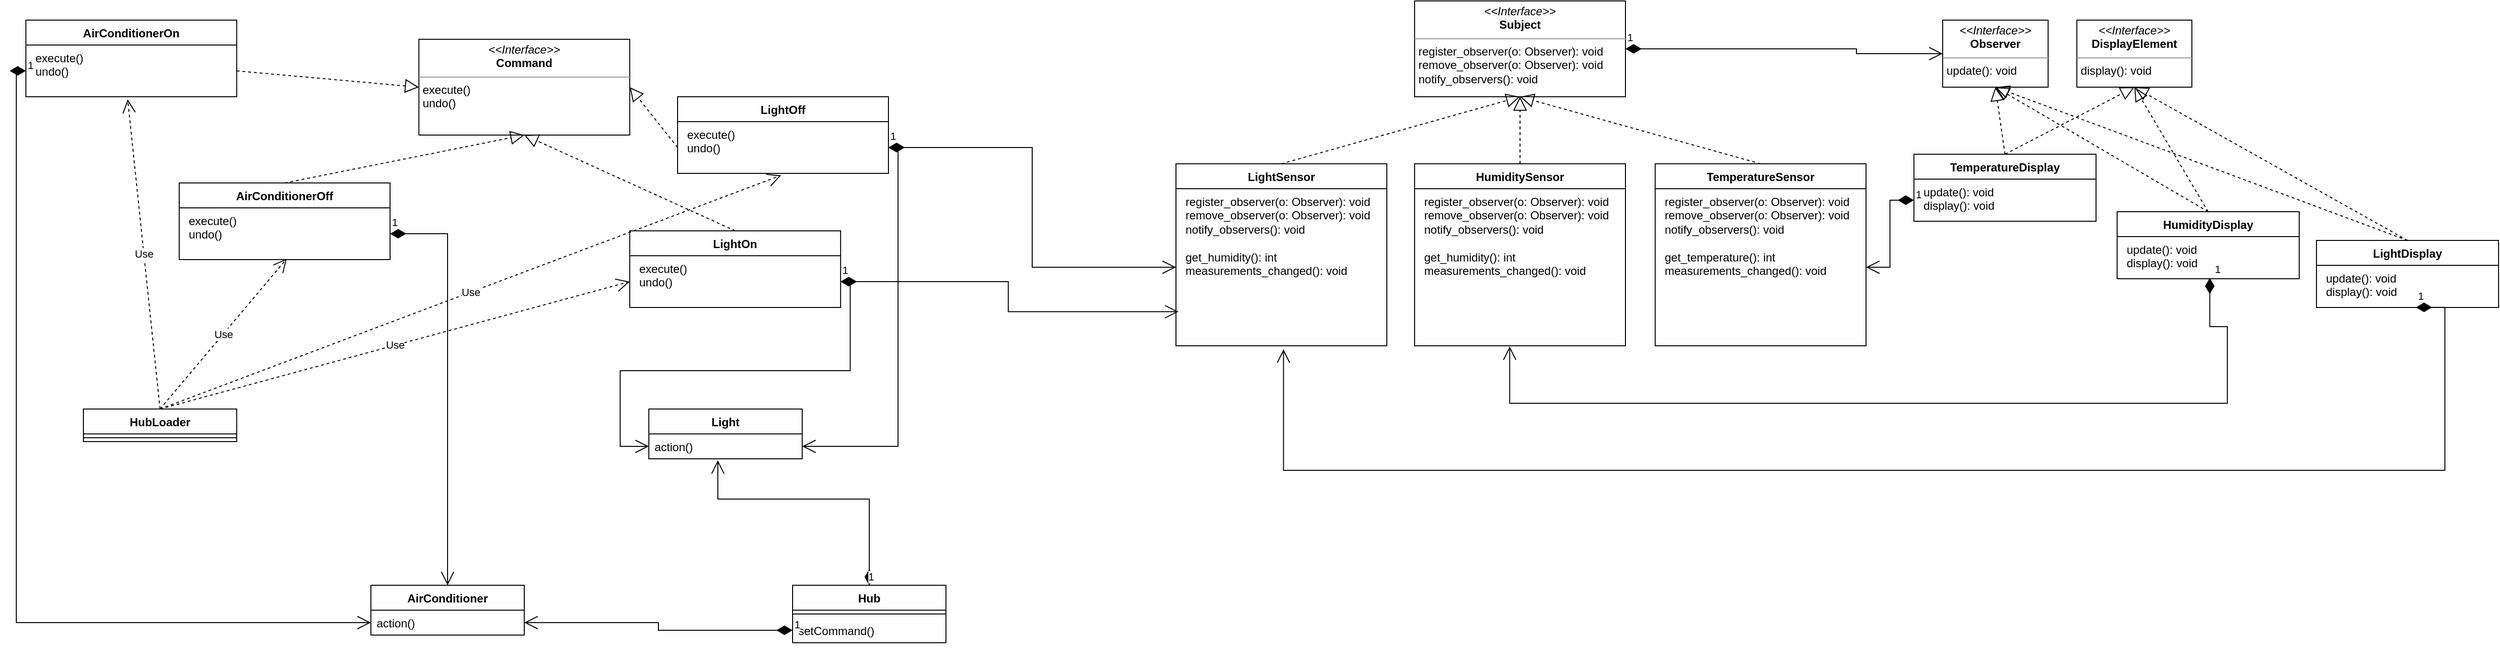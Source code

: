 <mxfile version="22.0.8" type="github">
  <diagram name="Страница — 1" id="e6R8NmJ5cwCOA_7DKm6S">
    <mxGraphModel dx="5405" dy="1255" grid="1" gridSize="10" guides="1" tooltips="1" connect="1" arrows="1" fold="1" page="1" pageScale="1" pageWidth="827" pageHeight="1169" math="0" shadow="0">
      <root>
        <mxCell id="0" />
        <mxCell id="1" parent="0" />
        <mxCell id="ES4Purk-44o4Dzp5gSK--14" value="&lt;p style=&quot;margin:0px;margin-top:4px;text-align:center;&quot;&gt;&lt;i&gt;&amp;lt;&amp;lt;Interface&amp;gt;&amp;gt;&lt;/i&gt;&lt;br&gt;&lt;b&gt;Command&lt;/b&gt;&lt;/p&gt;&lt;hr size=&quot;1&quot;&gt;&lt;p style=&quot;margin:0px;margin-left:4px;&quot;&gt;execute()&lt;/p&gt;&lt;p style=&quot;margin:0px;margin-left:4px;&quot;&gt;undo()&lt;/p&gt;" style="verticalAlign=top;align=left;overflow=fill;fontSize=12;fontFamily=Helvetica;html=1;whiteSpace=wrap;" parent="1" vertex="1">
          <mxGeometry x="-2279.91" y="60" width="220" height="100" as="geometry" />
        </mxCell>
        <mxCell id="ES4Purk-44o4Dzp5gSK--17" value="LightOn" style="swimlane;fontStyle=1;align=center;verticalAlign=top;childLayout=stackLayout;horizontal=1;startSize=26;horizontalStack=0;resizeParent=1;resizeParentMax=0;resizeLast=0;collapsible=1;marginBottom=0;whiteSpace=wrap;html=1;" parent="1" vertex="1">
          <mxGeometry x="-2059.91" y="260" width="220" height="80" as="geometry" />
        </mxCell>
        <mxCell id="ES4Purk-44o4Dzp5gSK--18" value="&lt;p style=&quot;border-color: var(--border-color); margin: 0px 0px 0px 4px;&quot;&gt;execute()&lt;/p&gt;&lt;p style=&quot;border-color: var(--border-color); margin: 0px 0px 0px 4px;&quot;&gt;undo()&lt;/p&gt;" style="text;strokeColor=none;fillColor=none;align=left;verticalAlign=top;spacingLeft=4;spacingRight=4;overflow=hidden;rotatable=0;points=[[0,0.5],[1,0.5]];portConstraint=eastwest;whiteSpace=wrap;html=1;" parent="ES4Purk-44o4Dzp5gSK--17" vertex="1">
          <mxGeometry y="26" width="220" height="54" as="geometry" />
        </mxCell>
        <mxCell id="ES4Purk-44o4Dzp5gSK--19" value="" style="endArrow=block;dashed=1;endFill=0;endSize=12;html=1;rounded=0;exitX=0.5;exitY=0;exitDx=0;exitDy=0;entryX=0.5;entryY=1;entryDx=0;entryDy=0;" parent="1" source="ES4Purk-44o4Dzp5gSK--17" target="ES4Purk-44o4Dzp5gSK--14" edge="1">
          <mxGeometry width="160" relative="1" as="geometry">
            <mxPoint x="-2109.91" y="260" as="sourcePoint" />
            <mxPoint x="-1949.91" y="260" as="targetPoint" />
          </mxGeometry>
        </mxCell>
        <mxCell id="ES4Purk-44o4Dzp5gSK--36" value="LightOff" style="swimlane;fontStyle=1;align=center;verticalAlign=top;childLayout=stackLayout;horizontal=1;startSize=26;horizontalStack=0;resizeParent=1;resizeParentMax=0;resizeLast=0;collapsible=1;marginBottom=0;whiteSpace=wrap;html=1;" parent="1" vertex="1">
          <mxGeometry x="-2010" y="120" width="220" height="80" as="geometry" />
        </mxCell>
        <mxCell id="ES4Purk-44o4Dzp5gSK--37" value="&lt;p style=&quot;border-color: var(--border-color); margin: 0px 0px 0px 4px;&quot;&gt;execute()&lt;/p&gt;&lt;p style=&quot;border-color: var(--border-color); margin: 0px 0px 0px 4px;&quot;&gt;undo()&lt;/p&gt;" style="text;strokeColor=none;fillColor=none;align=left;verticalAlign=top;spacingLeft=4;spacingRight=4;overflow=hidden;rotatable=0;points=[[0,0.5],[1,0.5]];portConstraint=eastwest;whiteSpace=wrap;html=1;" parent="ES4Purk-44o4Dzp5gSK--36" vertex="1">
          <mxGeometry y="26" width="220" height="54" as="geometry" />
        </mxCell>
        <mxCell id="ES4Purk-44o4Dzp5gSK--38" value="" style="endArrow=block;dashed=1;endFill=0;endSize=12;html=1;rounded=0;exitX=0;exitY=0.5;exitDx=0;exitDy=0;entryX=1;entryY=0.5;entryDx=0;entryDy=0;" parent="1" source="ES4Purk-44o4Dzp5gSK--37" target="ES4Purk-44o4Dzp5gSK--14" edge="1">
          <mxGeometry width="160" relative="1" as="geometry">
            <mxPoint x="-2149.91" y="280" as="sourcePoint" />
            <mxPoint x="-2149.91" y="190" as="targetPoint" />
          </mxGeometry>
        </mxCell>
        <mxCell id="ES4Purk-44o4Dzp5gSK--44" value="AirConditionerOn" style="swimlane;fontStyle=1;align=center;verticalAlign=top;childLayout=stackLayout;horizontal=1;startSize=26;horizontalStack=0;resizeParent=1;resizeParentMax=0;resizeLast=0;collapsible=1;marginBottom=0;whiteSpace=wrap;html=1;" parent="1" vertex="1">
          <mxGeometry x="-2690.0" y="40" width="220" height="80" as="geometry" />
        </mxCell>
        <mxCell id="ES4Purk-44o4Dzp5gSK--45" value="&lt;p style=&quot;border-color: var(--border-color); margin: 0px 0px 0px 4px;&quot;&gt;execute()&lt;/p&gt;&lt;p style=&quot;border-color: var(--border-color); margin: 0px 0px 0px 4px;&quot;&gt;undo()&lt;/p&gt;" style="text;strokeColor=none;fillColor=none;align=left;verticalAlign=top;spacingLeft=4;spacingRight=4;overflow=hidden;rotatable=0;points=[[0,0.5],[1,0.5]];portConstraint=eastwest;whiteSpace=wrap;html=1;" parent="ES4Purk-44o4Dzp5gSK--44" vertex="1">
          <mxGeometry y="26" width="220" height="54" as="geometry" />
        </mxCell>
        <mxCell id="ES4Purk-44o4Dzp5gSK--46" value="AirConditionerOff" style="swimlane;fontStyle=1;align=center;verticalAlign=top;childLayout=stackLayout;horizontal=1;startSize=26;horizontalStack=0;resizeParent=1;resizeParentMax=0;resizeLast=0;collapsible=1;marginBottom=0;whiteSpace=wrap;html=1;" parent="1" vertex="1">
          <mxGeometry x="-2530.0" y="210" width="220" height="80" as="geometry" />
        </mxCell>
        <mxCell id="ES4Purk-44o4Dzp5gSK--47" value="&lt;p style=&quot;border-color: var(--border-color); margin: 0px 0px 0px 4px;&quot;&gt;execute()&lt;/p&gt;&lt;p style=&quot;border-color: var(--border-color); margin: 0px 0px 0px 4px;&quot;&gt;undo()&lt;/p&gt;" style="text;strokeColor=none;fillColor=none;align=left;verticalAlign=top;spacingLeft=4;spacingRight=4;overflow=hidden;rotatable=0;points=[[0,0.5],[1,0.5]];portConstraint=eastwest;whiteSpace=wrap;html=1;" parent="ES4Purk-44o4Dzp5gSK--46" vertex="1">
          <mxGeometry y="26" width="220" height="54" as="geometry" />
        </mxCell>
        <mxCell id="ES4Purk-44o4Dzp5gSK--48" value="" style="endArrow=block;dashed=1;endFill=0;endSize=12;html=1;rounded=0;exitX=0.5;exitY=0;exitDx=0;exitDy=0;entryX=0.5;entryY=1;entryDx=0;entryDy=0;" parent="1" source="ES4Purk-44o4Dzp5gSK--46" target="ES4Purk-44o4Dzp5gSK--14" edge="1">
          <mxGeometry width="160" relative="1" as="geometry">
            <mxPoint x="-1929.91" y="240" as="sourcePoint" />
            <mxPoint x="-2159.91" y="170" as="targetPoint" />
          </mxGeometry>
        </mxCell>
        <mxCell id="ES4Purk-44o4Dzp5gSK--49" value="" style="endArrow=block;dashed=1;endFill=0;endSize=12;html=1;rounded=0;exitX=1;exitY=0.5;exitDx=0;exitDy=0;entryX=0;entryY=0.5;entryDx=0;entryDy=0;" parent="1" source="ES4Purk-44o4Dzp5gSK--45" target="ES4Purk-44o4Dzp5gSK--14" edge="1">
          <mxGeometry width="160" relative="1" as="geometry">
            <mxPoint x="-1919.91" y="370" as="sourcePoint" />
            <mxPoint x="-2159.91" y="170" as="targetPoint" />
          </mxGeometry>
        </mxCell>
        <mxCell id="ES4Purk-44o4Dzp5gSK--50" value="Light" style="swimlane;fontStyle=1;align=center;verticalAlign=top;childLayout=stackLayout;horizontal=1;startSize=26;horizontalStack=0;resizeParent=1;resizeParentMax=0;resizeLast=0;collapsible=1;marginBottom=0;whiteSpace=wrap;html=1;" parent="1" vertex="1">
          <mxGeometry x="-2040.0" y="446" width="160" height="52" as="geometry" />
        </mxCell>
        <mxCell id="ES4Purk-44o4Dzp5gSK--53" value="action()" style="text;strokeColor=none;fillColor=none;align=left;verticalAlign=top;spacingLeft=4;spacingRight=4;overflow=hidden;rotatable=0;points=[[0,0.5],[1,0.5]];portConstraint=eastwest;whiteSpace=wrap;html=1;" parent="ES4Purk-44o4Dzp5gSK--50" vertex="1">
          <mxGeometry y="26" width="160" height="26" as="geometry" />
        </mxCell>
        <mxCell id="ES4Purk-44o4Dzp5gSK--54" value="1" style="endArrow=open;html=1;endSize=12;startArrow=diamondThin;startSize=14;startFill=1;edgeStyle=orthogonalEdgeStyle;align=left;verticalAlign=bottom;rounded=0;entryX=0.45;entryY=1.056;entryDx=0;entryDy=0;exitX=0.5;exitY=0;exitDx=0;exitDy=0;entryPerimeter=0;" parent="1" source="ES4Purk-44o4Dzp5gSK--61" target="ES4Purk-44o4Dzp5gSK--53" edge="1">
          <mxGeometry x="-1" y="3" relative="1" as="geometry">
            <mxPoint x="-1609.91" y="150" as="sourcePoint" />
            <mxPoint x="-1679.91" y="316" as="targetPoint" />
            <Array as="points">
              <mxPoint x="-1810" y="540" />
              <mxPoint x="-1968" y="540" />
            </Array>
          </mxGeometry>
        </mxCell>
        <mxCell id="ES4Purk-44o4Dzp5gSK--55" value="1" style="endArrow=open;html=1;endSize=12;startArrow=diamondThin;startSize=14;startFill=1;edgeStyle=orthogonalEdgeStyle;align=left;verticalAlign=bottom;rounded=0;exitX=1;exitY=0.5;exitDx=0;exitDy=0;entryX=1;entryY=0.5;entryDx=0;entryDy=0;" parent="1" source="ES4Purk-44o4Dzp5gSK--37" target="ES4Purk-44o4Dzp5gSK--53" edge="1">
          <mxGeometry x="-1" y="3" relative="1" as="geometry">
            <mxPoint x="-1629.91" y="114" as="sourcePoint" />
            <mxPoint x="-1609.91" y="230" as="targetPoint" />
            <Array as="points">
              <mxPoint x="-1780" y="173" />
              <mxPoint x="-1780" y="485" />
            </Array>
          </mxGeometry>
        </mxCell>
        <mxCell id="ES4Purk-44o4Dzp5gSK--58" value="1" style="endArrow=open;html=1;endSize=12;startArrow=diamondThin;startSize=14;startFill=1;edgeStyle=orthogonalEdgeStyle;align=left;verticalAlign=bottom;rounded=0;exitX=1;exitY=0.5;exitDx=0;exitDy=0;entryX=0;entryY=0.5;entryDx=0;entryDy=0;" parent="1" source="ES4Purk-44o4Dzp5gSK--18" target="ES4Purk-44o4Dzp5gSK--53" edge="1">
          <mxGeometry x="-1" y="3" relative="1" as="geometry">
            <mxPoint x="-1759.91" y="263" as="sourcePoint" />
            <mxPoint x="-1689.91" y="489" as="targetPoint" />
          </mxGeometry>
        </mxCell>
        <mxCell id="ES4Purk-44o4Dzp5gSK--59" value="AirConditioner" style="swimlane;fontStyle=1;align=center;verticalAlign=top;childLayout=stackLayout;horizontal=1;startSize=26;horizontalStack=0;resizeParent=1;resizeParentMax=0;resizeLast=0;collapsible=1;marginBottom=0;whiteSpace=wrap;html=1;" parent="1" vertex="1">
          <mxGeometry x="-2330.0" y="630" width="160" height="52" as="geometry" />
        </mxCell>
        <mxCell id="ES4Purk-44o4Dzp5gSK--60" value="action()" style="text;strokeColor=none;fillColor=none;align=left;verticalAlign=top;spacingLeft=4;spacingRight=4;overflow=hidden;rotatable=0;points=[[0,0.5],[1,0.5]];portConstraint=eastwest;whiteSpace=wrap;html=1;" parent="ES4Purk-44o4Dzp5gSK--59" vertex="1">
          <mxGeometry y="26" width="160" height="26" as="geometry" />
        </mxCell>
        <mxCell id="ES4Purk-44o4Dzp5gSK--61" value="Hub" style="swimlane;fontStyle=1;align=center;verticalAlign=top;childLayout=stackLayout;horizontal=1;startSize=26;horizontalStack=0;resizeParent=1;resizeParentMax=0;resizeLast=0;collapsible=1;marginBottom=0;whiteSpace=wrap;html=1;" parent="1" vertex="1">
          <mxGeometry x="-1890" y="630" width="160" height="60" as="geometry" />
        </mxCell>
        <mxCell id="ES4Purk-44o4Dzp5gSK--63" value="" style="line;strokeWidth=1;fillColor=none;align=left;verticalAlign=middle;spacingTop=-1;spacingLeft=3;spacingRight=3;rotatable=0;labelPosition=right;points=[];portConstraint=eastwest;strokeColor=inherit;" parent="ES4Purk-44o4Dzp5gSK--61" vertex="1">
          <mxGeometry y="26" width="160" height="8" as="geometry" />
        </mxCell>
        <mxCell id="ES4Purk-44o4Dzp5gSK--64" value="setCommand()" style="text;strokeColor=none;fillColor=none;align=left;verticalAlign=top;spacingLeft=4;spacingRight=4;overflow=hidden;rotatable=0;points=[[0,0.5],[1,0.5]];portConstraint=eastwest;whiteSpace=wrap;html=1;" parent="ES4Purk-44o4Dzp5gSK--61" vertex="1">
          <mxGeometry y="34" width="160" height="26" as="geometry" />
        </mxCell>
        <mxCell id="ES4Purk-44o4Dzp5gSK--65" value="1" style="endArrow=open;html=1;endSize=12;startArrow=diamondThin;startSize=14;startFill=1;edgeStyle=orthogonalEdgeStyle;align=left;verticalAlign=bottom;rounded=0;exitX=1;exitY=0.5;exitDx=0;exitDy=0;entryX=0.5;entryY=0;entryDx=0;entryDy=0;" parent="1" source="ES4Purk-44o4Dzp5gSK--47" target="ES4Purk-44o4Dzp5gSK--59" edge="1">
          <mxGeometry x="-1" y="3" relative="1" as="geometry">
            <mxPoint x="-2339.91" y="529.5" as="sourcePoint" />
            <mxPoint x="-2399.91" y="600" as="targetPoint" />
            <Array as="points">
              <mxPoint x="-2250" y="263" />
            </Array>
          </mxGeometry>
        </mxCell>
        <mxCell id="ES4Purk-44o4Dzp5gSK--66" value="1" style="endArrow=open;html=1;endSize=12;startArrow=diamondThin;startSize=14;startFill=1;edgeStyle=orthogonalEdgeStyle;align=left;verticalAlign=bottom;rounded=0;exitX=0;exitY=0.5;exitDx=0;exitDy=0;entryX=0;entryY=0.5;entryDx=0;entryDy=0;" parent="1" source="ES4Purk-44o4Dzp5gSK--45" target="ES4Purk-44o4Dzp5gSK--60" edge="1">
          <mxGeometry x="-1" y="3" relative="1" as="geometry">
            <mxPoint x="-2389.91" y="469" as="sourcePoint" />
            <mxPoint x="-2299.91" y="625" as="targetPoint" />
          </mxGeometry>
        </mxCell>
        <mxCell id="LgK20xLnih33IUUHt0mr-1" value="1" style="endArrow=open;html=1;endSize=12;startArrow=diamondThin;startSize=14;startFill=1;edgeStyle=orthogonalEdgeStyle;align=left;verticalAlign=bottom;rounded=0;entryX=1;entryY=0.5;entryDx=0;entryDy=0;exitX=0;exitY=0.5;exitDx=0;exitDy=0;" parent="1" source="ES4Purk-44o4Dzp5gSK--64" target="ES4Purk-44o4Dzp5gSK--60" edge="1">
          <mxGeometry x="-1" y="3" relative="1" as="geometry">
            <mxPoint x="-1759.91" y="436.5" as="sourcePoint" />
            <mxPoint x="-1739.91" y="655.5" as="targetPoint" />
          </mxGeometry>
        </mxCell>
        <mxCell id="ij705wIb2gcpaPk8cedF-1" value="&lt;p style=&quot;margin:0px;margin-top:4px;text-align:center;&quot;&gt;&lt;i&gt;&amp;lt;&amp;lt;Interface&amp;gt;&amp;gt;&lt;/i&gt;&lt;br&gt;&lt;b&gt;Subject&lt;/b&gt;&lt;/p&gt;&lt;hr size=&quot;1&quot;&gt;&lt;p style=&quot;margin:0px;margin-left:4px;&quot;&gt;register_observer(o: Observer): void&lt;br&gt;remove_observer(o: Observer): void&lt;br&gt;&lt;/p&gt;&lt;p style=&quot;margin:0px;margin-left:4px;&quot;&gt;notify_observers(): void&lt;br&gt;&lt;/p&gt;" style="verticalAlign=top;align=left;overflow=fill;fontSize=12;fontFamily=Helvetica;html=1;whiteSpace=wrap;" vertex="1" parent="1">
          <mxGeometry x="-1241" y="20" width="220" height="100" as="geometry" />
        </mxCell>
        <mxCell id="ij705wIb2gcpaPk8cedF-2" value="&lt;p style=&quot;margin:0px;margin-top:4px;text-align:center;&quot;&gt;&lt;i&gt;&amp;lt;&amp;lt;Interface&amp;gt;&amp;gt;&lt;/i&gt;&lt;br&gt;&lt;b&gt;Observer&lt;/b&gt;&lt;/p&gt;&lt;hr size=&quot;1&quot;&gt;&lt;p style=&quot;margin:0px;margin-left:4px;&quot;&gt;update(): void&lt;br&gt;&lt;/p&gt;" style="verticalAlign=top;align=left;overflow=fill;fontSize=12;fontFamily=Helvetica;html=1;whiteSpace=wrap;" vertex="1" parent="1">
          <mxGeometry x="-690" y="40" width="110" height="70" as="geometry" />
        </mxCell>
        <mxCell id="ij705wIb2gcpaPk8cedF-3" value="&lt;p style=&quot;margin:0px;margin-top:4px;text-align:center;&quot;&gt;&lt;i&gt;&amp;lt;&amp;lt;Interface&amp;gt;&amp;gt;&lt;/i&gt;&lt;br&gt;&lt;b&gt;DisplayElement&lt;/b&gt;&lt;/p&gt;&lt;hr size=&quot;1&quot;&gt;&lt;p style=&quot;margin:0px;margin-left:4px;&quot;&gt;display(): void&lt;br&gt;&lt;/p&gt;" style="verticalAlign=top;align=left;overflow=fill;fontSize=12;fontFamily=Helvetica;html=1;whiteSpace=wrap;" vertex="1" parent="1">
          <mxGeometry x="-550" y="40" width="120" height="70" as="geometry" />
        </mxCell>
        <mxCell id="ij705wIb2gcpaPk8cedF-4" value="TemperatureSensor" style="swimlane;fontStyle=1;align=center;verticalAlign=top;childLayout=stackLayout;horizontal=1;startSize=26;horizontalStack=0;resizeParent=1;resizeParentMax=0;resizeLast=0;collapsible=1;marginBottom=0;whiteSpace=wrap;html=1;" vertex="1" parent="1">
          <mxGeometry x="-990" y="190" width="220" height="190" as="geometry" />
        </mxCell>
        <mxCell id="ij705wIb2gcpaPk8cedF-5" value="&lt;p style=&quot;border-color: var(--border-color); margin: 0px 0px 0px 4px;&quot;&gt;register_observer(o: Observer): void&lt;br style=&quot;border-color: var(--border-color);&quot;&gt;remove_observer(o: Observer): void&lt;br style=&quot;border-color: var(--border-color);&quot;&gt;&lt;/p&gt;&lt;p style=&quot;border-color: var(--border-color); margin: 0px 0px 0px 4px;&quot;&gt;notify_observers(): void&lt;/p&gt;&lt;p style=&quot;border-color: var(--border-color); margin: 0px 0px 0px 4px;&quot;&gt;&lt;br&gt;&lt;/p&gt;&lt;p style=&quot;border-color: var(--border-color); margin: 0px 0px 0px 4px;&quot;&gt;get_temperature(): int&lt;/p&gt;&lt;p style=&quot;border-color: var(--border-color); margin: 0px 0px 0px 4px;&quot;&gt;measurements_changed(): void&lt;/p&gt;" style="text;strokeColor=none;fillColor=none;align=left;verticalAlign=top;spacingLeft=4;spacingRight=4;overflow=hidden;rotatable=0;points=[[0,0.5],[1,0.5]];portConstraint=eastwest;whiteSpace=wrap;html=1;" vertex="1" parent="ij705wIb2gcpaPk8cedF-4">
          <mxGeometry y="26" width="220" height="164" as="geometry" />
        </mxCell>
        <mxCell id="ij705wIb2gcpaPk8cedF-6" value="" style="endArrow=block;dashed=1;endFill=0;endSize=12;html=1;rounded=0;exitX=0.5;exitY=0;exitDx=0;exitDy=0;entryX=0.5;entryY=1;entryDx=0;entryDy=0;" edge="1" parent="1" source="ij705wIb2gcpaPk8cedF-4" target="ij705wIb2gcpaPk8cedF-1">
          <mxGeometry width="160" relative="1" as="geometry">
            <mxPoint x="-810" y="220" as="sourcePoint" />
            <mxPoint x="-650" y="220" as="targetPoint" />
          </mxGeometry>
        </mxCell>
        <mxCell id="ij705wIb2gcpaPk8cedF-7" value="1" style="endArrow=open;html=1;endSize=12;startArrow=diamondThin;startSize=14;startFill=1;edgeStyle=orthogonalEdgeStyle;align=left;verticalAlign=bottom;rounded=0;exitX=1;exitY=0.5;exitDx=0;exitDy=0;entryX=0;entryY=0.5;entryDx=0;entryDy=0;" edge="1" parent="1" source="ij705wIb2gcpaPk8cedF-1" target="ij705wIb2gcpaPk8cedF-2">
          <mxGeometry x="-1" y="3" relative="1" as="geometry">
            <mxPoint x="-820" y="120" as="sourcePoint" />
            <mxPoint x="-660" y="120" as="targetPoint" />
            <Array as="points">
              <mxPoint x="-780" y="70" />
              <mxPoint x="-780" y="75" />
            </Array>
          </mxGeometry>
        </mxCell>
        <mxCell id="ij705wIb2gcpaPk8cedF-8" value="TemperatureDisplay" style="swimlane;fontStyle=1;align=center;verticalAlign=top;childLayout=stackLayout;horizontal=1;startSize=26;horizontalStack=0;resizeParent=1;resizeParentMax=0;resizeLast=0;collapsible=1;marginBottom=0;whiteSpace=wrap;html=1;" vertex="1" parent="1">
          <mxGeometry x="-720" y="180" width="190" height="70" as="geometry">
            <mxRectangle x="300" y="210" width="190" height="30" as="alternateBounds" />
          </mxGeometry>
        </mxCell>
        <mxCell id="ij705wIb2gcpaPk8cedF-9" value="&lt;p style=&quot;border-color: var(--border-color); margin: 0px 0px 0px 4px;&quot;&gt;update(): void&lt;/p&gt;&lt;p style=&quot;border-color: var(--border-color); margin: 0px 0px 0px 4px;&quot;&gt;display(): void&lt;/p&gt;" style="text;strokeColor=none;fillColor=none;align=left;verticalAlign=top;spacingLeft=4;spacingRight=4;overflow=hidden;rotatable=0;points=[[0,0.5],[1,0.5]];portConstraint=eastwest;whiteSpace=wrap;html=1;" vertex="1" parent="ij705wIb2gcpaPk8cedF-8">
          <mxGeometry y="26" width="190" height="44" as="geometry" />
        </mxCell>
        <mxCell id="ij705wIb2gcpaPk8cedF-10" value="" style="endArrow=block;dashed=1;endFill=0;endSize=12;html=1;rounded=0;entryX=0.5;entryY=1;entryDx=0;entryDy=0;exitX=0.5;exitY=0;exitDx=0;exitDy=0;" edge="1" parent="1" source="ij705wIb2gcpaPk8cedF-8" target="ij705wIb2gcpaPk8cedF-2">
          <mxGeometry width="160" relative="1" as="geometry">
            <mxPoint x="-850" y="190" as="sourcePoint" />
            <mxPoint x="-690" y="190" as="targetPoint" />
          </mxGeometry>
        </mxCell>
        <mxCell id="ij705wIb2gcpaPk8cedF-11" value="" style="endArrow=block;dashed=1;endFill=0;endSize=12;html=1;rounded=0;entryX=0.5;entryY=1;entryDx=0;entryDy=0;exitX=0.5;exitY=0;exitDx=0;exitDy=0;" edge="1" parent="1" source="ij705wIb2gcpaPk8cedF-8" target="ij705wIb2gcpaPk8cedF-3">
          <mxGeometry width="160" relative="1" as="geometry">
            <mxPoint x="-850" y="190" as="sourcePoint" />
            <mxPoint x="-690" y="190" as="targetPoint" />
          </mxGeometry>
        </mxCell>
        <mxCell id="ij705wIb2gcpaPk8cedF-12" value="1" style="endArrow=open;html=1;endSize=12;startArrow=diamondThin;startSize=14;startFill=1;edgeStyle=orthogonalEdgeStyle;align=left;verticalAlign=bottom;rounded=0;exitX=0;exitY=0.5;exitDx=0;exitDy=0;entryX=1;entryY=0.5;entryDx=0;entryDy=0;" edge="1" parent="1" source="ij705wIb2gcpaPk8cedF-9" target="ij705wIb2gcpaPk8cedF-5">
          <mxGeometry x="-1" y="3" relative="1" as="geometry">
            <mxPoint x="-830" y="310" as="sourcePoint" />
            <mxPoint x="-670" y="310" as="targetPoint" />
          </mxGeometry>
        </mxCell>
        <mxCell id="ij705wIb2gcpaPk8cedF-13" value="HumidityDisplay" style="swimlane;fontStyle=1;align=center;verticalAlign=top;childLayout=stackLayout;horizontal=1;startSize=26;horizontalStack=0;resizeParent=1;resizeParentMax=0;resizeLast=0;collapsible=1;marginBottom=0;whiteSpace=wrap;html=1;" vertex="1" parent="1">
          <mxGeometry x="-508" y="240" width="190" height="70" as="geometry">
            <mxRectangle x="300" y="210" width="190" height="30" as="alternateBounds" />
          </mxGeometry>
        </mxCell>
        <mxCell id="ij705wIb2gcpaPk8cedF-14" value="&lt;p style=&quot;border-color: var(--border-color); margin: 0px 0px 0px 4px;&quot;&gt;update(): void&lt;/p&gt;&lt;p style=&quot;border-color: var(--border-color); margin: 0px 0px 0px 4px;&quot;&gt;display(): void&lt;/p&gt;" style="text;strokeColor=none;fillColor=none;align=left;verticalAlign=top;spacingLeft=4;spacingRight=4;overflow=hidden;rotatable=0;points=[[0,0.5],[1,0.5]];portConstraint=eastwest;whiteSpace=wrap;html=1;" vertex="1" parent="ij705wIb2gcpaPk8cedF-13">
          <mxGeometry y="26" width="190" height="44" as="geometry" />
        </mxCell>
        <mxCell id="ij705wIb2gcpaPk8cedF-15" value="LightDisplay" style="swimlane;fontStyle=1;align=center;verticalAlign=top;childLayout=stackLayout;horizontal=1;startSize=26;horizontalStack=0;resizeParent=1;resizeParentMax=0;resizeLast=0;collapsible=1;marginBottom=0;whiteSpace=wrap;html=1;" vertex="1" parent="1">
          <mxGeometry x="-300" y="270" width="190" height="70" as="geometry">
            <mxRectangle x="300" y="210" width="190" height="30" as="alternateBounds" />
          </mxGeometry>
        </mxCell>
        <mxCell id="ij705wIb2gcpaPk8cedF-16" value="&lt;p style=&quot;border-color: var(--border-color); margin: 0px 0px 0px 4px;&quot;&gt;update(): void&lt;/p&gt;&lt;p style=&quot;border-color: var(--border-color); margin: 0px 0px 0px 4px;&quot;&gt;display(): void&lt;/p&gt;" style="text;strokeColor=none;fillColor=none;align=left;verticalAlign=top;spacingLeft=4;spacingRight=4;overflow=hidden;rotatable=0;points=[[0,0.5],[1,0.5]];portConstraint=eastwest;whiteSpace=wrap;html=1;" vertex="1" parent="ij705wIb2gcpaPk8cedF-15">
          <mxGeometry y="26" width="190" height="44" as="geometry" />
        </mxCell>
        <mxCell id="ij705wIb2gcpaPk8cedF-17" value="" style="endArrow=block;dashed=1;endFill=0;endSize=12;html=1;rounded=0;entryX=0.5;entryY=1;entryDx=0;entryDy=0;exitX=0.5;exitY=0;exitDx=0;exitDy=0;" edge="1" parent="1" source="ij705wIb2gcpaPk8cedF-15" target="ij705wIb2gcpaPk8cedF-2">
          <mxGeometry width="160" relative="1" as="geometry">
            <mxPoint x="-355" y="170" as="sourcePoint" />
            <mxPoint x="-395" y="90" as="targetPoint" />
          </mxGeometry>
        </mxCell>
        <mxCell id="ij705wIb2gcpaPk8cedF-18" value="" style="endArrow=block;dashed=1;endFill=0;endSize=12;html=1;rounded=0;entryX=0.5;entryY=1;entryDx=0;entryDy=0;exitX=0.5;exitY=0;exitDx=0;exitDy=0;" edge="1" parent="1" source="ij705wIb2gcpaPk8cedF-15" target="ij705wIb2gcpaPk8cedF-3">
          <mxGeometry width="160" relative="1" as="geometry">
            <mxPoint x="-427.5" y="190" as="sourcePoint" />
            <mxPoint x="-322.5" y="110" as="targetPoint" />
          </mxGeometry>
        </mxCell>
        <mxCell id="ij705wIb2gcpaPk8cedF-19" value="" style="endArrow=block;dashed=1;endFill=0;endSize=12;html=1;rounded=0;entryX=0.5;entryY=1;entryDx=0;entryDy=0;exitX=0.5;exitY=0;exitDx=0;exitDy=0;" edge="1" parent="1" source="ij705wIb2gcpaPk8cedF-13" target="ij705wIb2gcpaPk8cedF-2">
          <mxGeometry width="160" relative="1" as="geometry">
            <mxPoint x="-375" y="380" as="sourcePoint" />
            <mxPoint x="-490" y="300" as="targetPoint" />
          </mxGeometry>
        </mxCell>
        <mxCell id="ij705wIb2gcpaPk8cedF-20" value="" style="endArrow=block;dashed=1;endFill=0;endSize=12;html=1;rounded=0;entryX=0.5;entryY=1;entryDx=0;entryDy=0;exitX=0.5;exitY=0;exitDx=0;exitDy=0;" edge="1" parent="1" source="ij705wIb2gcpaPk8cedF-13" target="ij705wIb2gcpaPk8cedF-3">
          <mxGeometry width="160" relative="1" as="geometry">
            <mxPoint x="-585" y="300" as="sourcePoint" />
            <mxPoint x="-625" y="120" as="targetPoint" />
          </mxGeometry>
        </mxCell>
        <mxCell id="ij705wIb2gcpaPk8cedF-23" value="HumiditySensor" style="swimlane;fontStyle=1;align=center;verticalAlign=top;childLayout=stackLayout;horizontal=1;startSize=26;horizontalStack=0;resizeParent=1;resizeParentMax=0;resizeLast=0;collapsible=1;marginBottom=0;whiteSpace=wrap;html=1;" vertex="1" parent="1">
          <mxGeometry x="-1241" y="190" width="220" height="190" as="geometry" />
        </mxCell>
        <mxCell id="ij705wIb2gcpaPk8cedF-24" value="&lt;p style=&quot;border-color: var(--border-color); margin: 0px 0px 0px 4px;&quot;&gt;register_observer(o: Observer): void&lt;br style=&quot;border-color: var(--border-color);&quot;&gt;remove_observer(o: Observer): void&lt;br style=&quot;border-color: var(--border-color);&quot;&gt;&lt;/p&gt;&lt;p style=&quot;border-color: var(--border-color); margin: 0px 0px 0px 4px;&quot;&gt;notify_observers(): void&lt;/p&gt;&lt;p style=&quot;border-color: var(--border-color); margin: 0px 0px 0px 4px;&quot;&gt;&lt;br&gt;&lt;/p&gt;&lt;p style=&quot;border-color: var(--border-color); margin: 0px 0px 0px 4px;&quot;&gt;get_humidity(): int&lt;/p&gt;&lt;p style=&quot;border-color: var(--border-color); margin: 0px 0px 0px 4px;&quot;&gt;measurements_changed(): void&lt;/p&gt;" style="text;strokeColor=none;fillColor=none;align=left;verticalAlign=top;spacingLeft=4;spacingRight=4;overflow=hidden;rotatable=0;points=[[0,0.5],[1,0.5]];portConstraint=eastwest;whiteSpace=wrap;html=1;" vertex="1" parent="ij705wIb2gcpaPk8cedF-23">
          <mxGeometry y="26" width="220" height="164" as="geometry" />
        </mxCell>
        <mxCell id="ij705wIb2gcpaPk8cedF-25" value="" style="endArrow=block;dashed=1;endFill=0;endSize=12;html=1;rounded=0;exitX=0.5;exitY=0;exitDx=0;exitDy=0;entryX=0.5;entryY=1;entryDx=0;entryDy=0;" edge="1" parent="1" source="ij705wIb2gcpaPk8cedF-23" target="ij705wIb2gcpaPk8cedF-1">
          <mxGeometry width="160" relative="1" as="geometry">
            <mxPoint x="-870" y="200" as="sourcePoint" />
            <mxPoint x="-970" y="140" as="targetPoint" />
          </mxGeometry>
        </mxCell>
        <mxCell id="ij705wIb2gcpaPk8cedF-26" value="LightSensor" style="swimlane;fontStyle=1;align=center;verticalAlign=top;childLayout=stackLayout;horizontal=1;startSize=26;horizontalStack=0;resizeParent=1;resizeParentMax=0;resizeLast=0;collapsible=1;marginBottom=0;whiteSpace=wrap;html=1;" vertex="1" parent="1">
          <mxGeometry x="-1490" y="190" width="220" height="190" as="geometry" />
        </mxCell>
        <mxCell id="ij705wIb2gcpaPk8cedF-27" value="&lt;p style=&quot;border-color: var(--border-color); margin: 0px 0px 0px 4px;&quot;&gt;register_observer(o: Observer): void&lt;br style=&quot;border-color: var(--border-color);&quot;&gt;remove_observer(o: Observer): void&lt;br style=&quot;border-color: var(--border-color);&quot;&gt;&lt;/p&gt;&lt;p style=&quot;border-color: var(--border-color); margin: 0px 0px 0px 4px;&quot;&gt;notify_observers(): void&lt;/p&gt;&lt;p style=&quot;border-color: var(--border-color); margin: 0px 0px 0px 4px;&quot;&gt;&lt;br&gt;&lt;/p&gt;&lt;p style=&quot;border-color: var(--border-color); margin: 0px 0px 0px 4px;&quot;&gt;get_humidity(): int&lt;/p&gt;&lt;p style=&quot;border-color: var(--border-color); margin: 0px 0px 0px 4px;&quot;&gt;measurements_changed(): void&lt;/p&gt;" style="text;strokeColor=none;fillColor=none;align=left;verticalAlign=top;spacingLeft=4;spacingRight=4;overflow=hidden;rotatable=0;points=[[0,0.5],[1,0.5]];portConstraint=eastwest;whiteSpace=wrap;html=1;" vertex="1" parent="ij705wIb2gcpaPk8cedF-26">
          <mxGeometry y="26" width="220" height="164" as="geometry" />
        </mxCell>
        <mxCell id="ij705wIb2gcpaPk8cedF-28" value="" style="endArrow=block;dashed=1;endFill=0;endSize=12;html=1;rounded=0;exitX=0.5;exitY=0;exitDx=0;exitDy=0;entryX=0.5;entryY=1;entryDx=0;entryDy=0;" edge="1" parent="1" source="ij705wIb2gcpaPk8cedF-26" target="ij705wIb2gcpaPk8cedF-1">
          <mxGeometry width="160" relative="1" as="geometry">
            <mxPoint x="-1370" y="180" as="sourcePoint" />
            <mxPoint x="-1219" y="120" as="targetPoint" />
          </mxGeometry>
        </mxCell>
        <mxCell id="ij705wIb2gcpaPk8cedF-31" value="1" style="endArrow=open;html=1;endSize=12;startArrow=diamondThin;startSize=14;startFill=1;edgeStyle=orthogonalEdgeStyle;align=left;verticalAlign=bottom;rounded=0;entryX=0.451;entryY=1.004;entryDx=0;entryDy=0;entryPerimeter=0;exitX=0.509;exitY=0.98;exitDx=0;exitDy=0;exitPerimeter=0;" edge="1" parent="1" source="ij705wIb2gcpaPk8cedF-14" target="ij705wIb2gcpaPk8cedF-24">
          <mxGeometry x="-1" y="3" relative="1" as="geometry">
            <mxPoint x="-420" y="480" as="sourcePoint" />
            <mxPoint x="-760" y="308" as="targetPoint" />
            <Array as="points">
              <mxPoint x="-393" y="360" />
              <mxPoint x="-393" y="440" />
              <mxPoint x="-1142" y="440" />
            </Array>
          </mxGeometry>
        </mxCell>
        <mxCell id="ij705wIb2gcpaPk8cedF-34" value="1" style="endArrow=open;html=1;endSize=12;startArrow=diamondThin;startSize=14;startFill=1;edgeStyle=orthogonalEdgeStyle;align=left;verticalAlign=bottom;rounded=0;exitX=0.546;exitY=0.998;exitDx=0;exitDy=0;exitPerimeter=0;entryX=0.51;entryY=1.022;entryDx=0;entryDy=0;entryPerimeter=0;" edge="1" parent="1" source="ij705wIb2gcpaPk8cedF-16" target="ij705wIb2gcpaPk8cedF-27">
          <mxGeometry x="-1" y="3" relative="1" as="geometry">
            <mxPoint x="-701" y="308" as="sourcePoint" />
            <mxPoint x="-790" y="560" as="targetPoint" />
            <Array as="points">
              <mxPoint x="-166" y="340" />
              <mxPoint x="-166" y="510" />
              <mxPoint x="-1378" y="510" />
            </Array>
          </mxGeometry>
        </mxCell>
        <mxCell id="ij705wIb2gcpaPk8cedF-37" value="HubLoader" style="swimlane;fontStyle=1;align=center;verticalAlign=top;childLayout=stackLayout;horizontal=1;startSize=26;horizontalStack=0;resizeParent=1;resizeParentMax=0;resizeLast=0;collapsible=1;marginBottom=0;whiteSpace=wrap;html=1;" vertex="1" parent="1">
          <mxGeometry x="-2630" y="446" width="160" height="34" as="geometry" />
        </mxCell>
        <mxCell id="ij705wIb2gcpaPk8cedF-38" value="&#xa;&#xa;" style="line;strokeWidth=1;fillColor=none;align=left;verticalAlign=middle;spacingTop=-1;spacingLeft=3;spacingRight=3;rotatable=0;labelPosition=right;points=[];portConstraint=eastwest;strokeColor=inherit;" vertex="1" parent="ij705wIb2gcpaPk8cedF-37">
          <mxGeometry y="26" width="160" height="8" as="geometry" />
        </mxCell>
        <mxCell id="ij705wIb2gcpaPk8cedF-41" value="Use" style="endArrow=open;endSize=12;dashed=1;html=1;rounded=0;exitX=0.5;exitY=0;exitDx=0;exitDy=0;entryX=0;entryY=0.5;entryDx=0;entryDy=0;" edge="1" parent="1" source="ij705wIb2gcpaPk8cedF-37" target="ES4Purk-44o4Dzp5gSK--18">
          <mxGeometry width="160" relative="1" as="geometry">
            <mxPoint x="-1867.01" y="693.23" as="sourcePoint" />
            <mxPoint x="-1970.0" y="409.998" as="targetPoint" />
          </mxGeometry>
        </mxCell>
        <mxCell id="ij705wIb2gcpaPk8cedF-42" value="Use" style="endArrow=open;endSize=12;dashed=1;html=1;rounded=0;exitX=0.5;exitY=0;exitDx=0;exitDy=0;entryX=0.491;entryY=1.038;entryDx=0;entryDy=0;entryPerimeter=0;" edge="1" parent="1" source="ij705wIb2gcpaPk8cedF-37" target="ES4Purk-44o4Dzp5gSK--37">
          <mxGeometry width="160" relative="1" as="geometry">
            <mxPoint x="-1850" y="697" as="sourcePoint" />
            <mxPoint x="-1960.0" y="419.998" as="targetPoint" />
          </mxGeometry>
        </mxCell>
        <mxCell id="ij705wIb2gcpaPk8cedF-44" value="Use" style="endArrow=open;endSize=12;dashed=1;html=1;rounded=0;exitX=0.5;exitY=0;exitDx=0;exitDy=0;entryX=0.51;entryY=0.983;entryDx=0;entryDy=0;entryPerimeter=0;" edge="1" parent="1" source="ij705wIb2gcpaPk8cedF-37" target="ES4Purk-44o4Dzp5gSK--47">
          <mxGeometry width="160" relative="1" as="geometry">
            <mxPoint x="-1810" y="710" as="sourcePoint" />
            <mxPoint x="-1872" y="292" as="targetPoint" />
          </mxGeometry>
        </mxCell>
        <mxCell id="ij705wIb2gcpaPk8cedF-45" value="Use" style="endArrow=open;endSize=12;dashed=1;html=1;rounded=0;exitX=0.5;exitY=0;exitDx=0;exitDy=0;entryX=0.483;entryY=1.052;entryDx=0;entryDy=0;entryPerimeter=0;" edge="1" parent="1" source="ij705wIb2gcpaPk8cedF-37" target="ES4Purk-44o4Dzp5gSK--45">
          <mxGeometry width="160" relative="1" as="geometry">
            <mxPoint x="-1810" y="710" as="sourcePoint" />
            <mxPoint x="-2248" y="449" as="targetPoint" />
          </mxGeometry>
        </mxCell>
        <mxCell id="ij705wIb2gcpaPk8cedF-46" value="1" style="endArrow=open;html=1;endSize=12;startArrow=diamondThin;startSize=14;startFill=1;edgeStyle=orthogonalEdgeStyle;align=left;verticalAlign=bottom;rounded=0;entryX=0;entryY=0.5;entryDx=0;entryDy=0;exitX=1;exitY=0.5;exitDx=0;exitDy=0;" edge="1" parent="1" source="ES4Purk-44o4Dzp5gSK--37" target="ij705wIb2gcpaPk8cedF-27">
          <mxGeometry x="-1" y="3" relative="1" as="geometry">
            <mxPoint x="-1730" y="180" as="sourcePoint" />
            <mxPoint x="-1580" y="426" as="targetPoint" />
          </mxGeometry>
        </mxCell>
        <mxCell id="ij705wIb2gcpaPk8cedF-47" value="1" style="endArrow=open;html=1;endSize=12;startArrow=diamondThin;startSize=14;startFill=1;edgeStyle=orthogonalEdgeStyle;align=left;verticalAlign=bottom;rounded=0;entryX=0.012;entryY=0.783;entryDx=0;entryDy=0;exitX=1;exitY=0.5;exitDx=0;exitDy=0;entryPerimeter=0;" edge="1" parent="1" source="ES4Purk-44o4Dzp5gSK--18" target="ij705wIb2gcpaPk8cedF-27">
          <mxGeometry x="-1" y="3" relative="1" as="geometry">
            <mxPoint x="-1810" y="330" as="sourcePoint" />
            <mxPoint x="-1510" y="455" as="targetPoint" />
          </mxGeometry>
        </mxCell>
      </root>
    </mxGraphModel>
  </diagram>
</mxfile>
